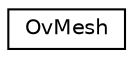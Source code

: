 digraph "Graphical Class Hierarchy"
{
  edge [fontname="Helvetica",fontsize="10",labelfontname="Helvetica",labelfontsize="10"];
  node [fontname="Helvetica",fontsize="10",shape=record];
  rankdir="LR";
  Node0 [label="OvMesh",height=0.2,width=0.4,color="black", fillcolor="white", style="filled",URL="$classOvMesh.html"];
}
